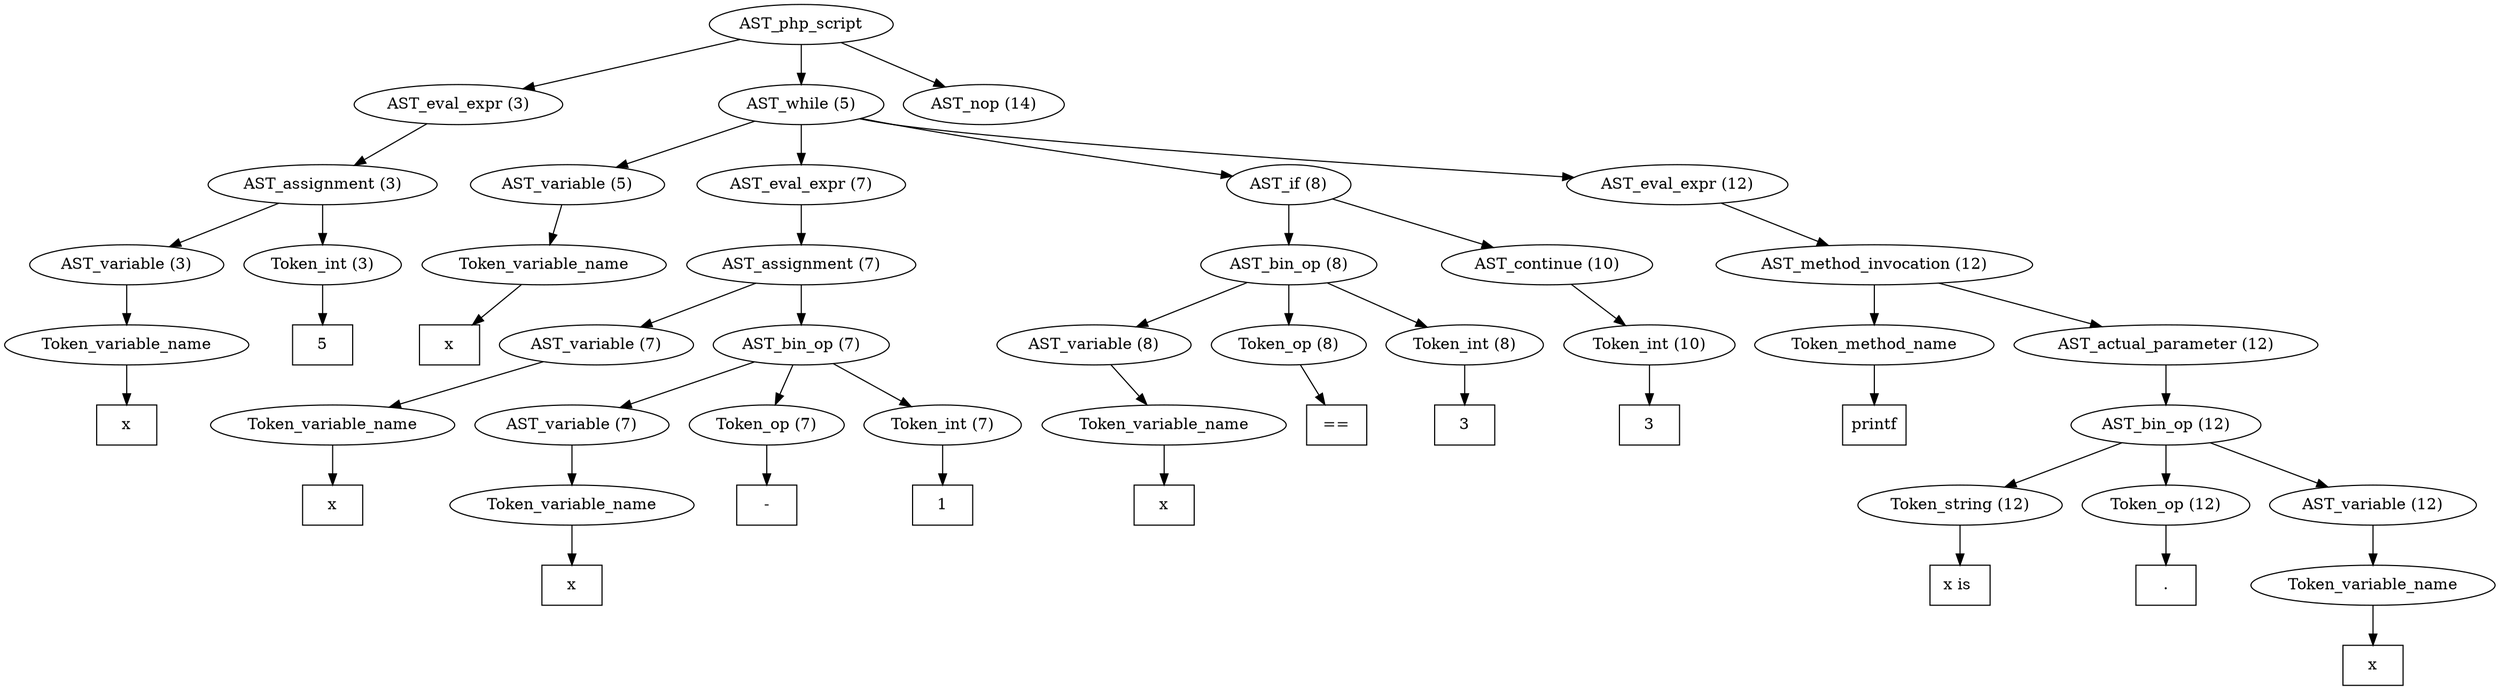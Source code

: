 /*
 * AST in dot format generated by phc -- the PHP compiler
 */

digraph AST {
node_0 [label="AST_php_script"];
node_1 [label="AST_eval_expr (3)"];
node_2 [label="AST_assignment (3)"];
node_3 [label="AST_variable (3)"];
node_4 [label="Token_variable_name"];
node_5 [label="x", shape=box]
node_4 -> node_5;
node_3 -> node_4;
node_6 [label="Token_int (3)"];
node_7 [label="5", shape=box]
node_6 -> node_7;
node_2 -> node_6;
node_2 -> node_3;
node_1 -> node_2;
node_8 [label="AST_while (5)"];
node_9 [label="AST_variable (5)"];
node_10 [label="Token_variable_name"];
node_11 [label="x", shape=box]
node_10 -> node_11;
node_9 -> node_10;
node_12 [label="AST_eval_expr (7)"];
node_13 [label="AST_assignment (7)"];
node_14 [label="AST_variable (7)"];
node_15 [label="Token_variable_name"];
node_16 [label="x", shape=box]
node_15 -> node_16;
node_14 -> node_15;
node_17 [label="AST_bin_op (7)"];
node_18 [label="AST_variable (7)"];
node_19 [label="Token_variable_name"];
node_20 [label="x", shape=box]
node_19 -> node_20;
node_18 -> node_19;
node_21 [label="Token_op (7)"];
node_22 [label="-", shape=box]
node_21 -> node_22;
node_23 [label="Token_int (7)"];
node_24 [label="1", shape=box]
node_23 -> node_24;
node_17 -> node_23;
node_17 -> node_21;
node_17 -> node_18;
node_13 -> node_17;
node_13 -> node_14;
node_12 -> node_13;
node_25 [label="AST_if (8)"];
node_26 [label="AST_bin_op (8)"];
node_27 [label="AST_variable (8)"];
node_28 [label="Token_variable_name"];
node_29 [label="x", shape=box]
node_28 -> node_29;
node_27 -> node_28;
node_30 [label="Token_op (8)"];
node_31 [label="==", shape=box]
node_30 -> node_31;
node_32 [label="Token_int (8)"];
node_33 [label="3", shape=box]
node_32 -> node_33;
node_26 -> node_32;
node_26 -> node_30;
node_26 -> node_27;
node_34 [label="AST_continue (10)"];
node_35 [label="Token_int (10)"];
node_36 [label="3", shape=box]
node_35 -> node_36;
node_34 -> node_35;
node_25 -> node_34;
node_25 -> node_26;
node_37 [label="AST_eval_expr (12)"];
node_38 [label="AST_method_invocation (12)"];
node_39 [label="Token_method_name"];
node_40 [label="printf", shape=box]
node_39 -> node_40;
node_41 [label="AST_actual_parameter (12)"];
node_42 [label="AST_bin_op (12)"];
node_43 [label="Token_string (12)"];
node_44 [label="x is ", shape=box]
node_43 -> node_44;
node_45 [label="Token_op (12)"];
node_46 [label=".", shape=box]
node_45 -> node_46;
node_47 [label="AST_variable (12)"];
node_48 [label="Token_variable_name"];
node_49 [label="x", shape=box]
node_48 -> node_49;
node_47 -> node_48;
node_42 -> node_47;
node_42 -> node_45;
node_42 -> node_43;
node_41 -> node_42;
node_38 -> node_41;
node_38 -> node_39;
node_37 -> node_38;
node_8 -> node_37;
node_8 -> node_25;
node_8 -> node_12;
node_8 -> node_9;
node_50 [label="AST_nop (14)"];
node_0 -> node_50;
node_0 -> node_8;
node_0 -> node_1;
}
